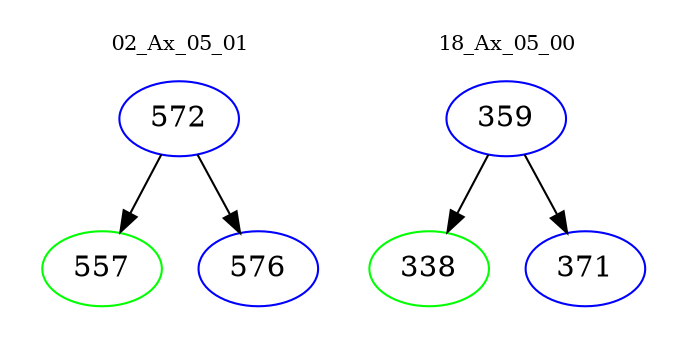 digraph{
subgraph cluster_0 {
color = white
label = "02_Ax_05_01";
fontsize=10;
T0_572 [label="572", color="blue"]
T0_572 -> T0_557 [color="black"]
T0_557 [label="557", color="green"]
T0_572 -> T0_576 [color="black"]
T0_576 [label="576", color="blue"]
}
subgraph cluster_1 {
color = white
label = "18_Ax_05_00";
fontsize=10;
T1_359 [label="359", color="blue"]
T1_359 -> T1_338 [color="black"]
T1_338 [label="338", color="green"]
T1_359 -> T1_371 [color="black"]
T1_371 [label="371", color="blue"]
}
}
